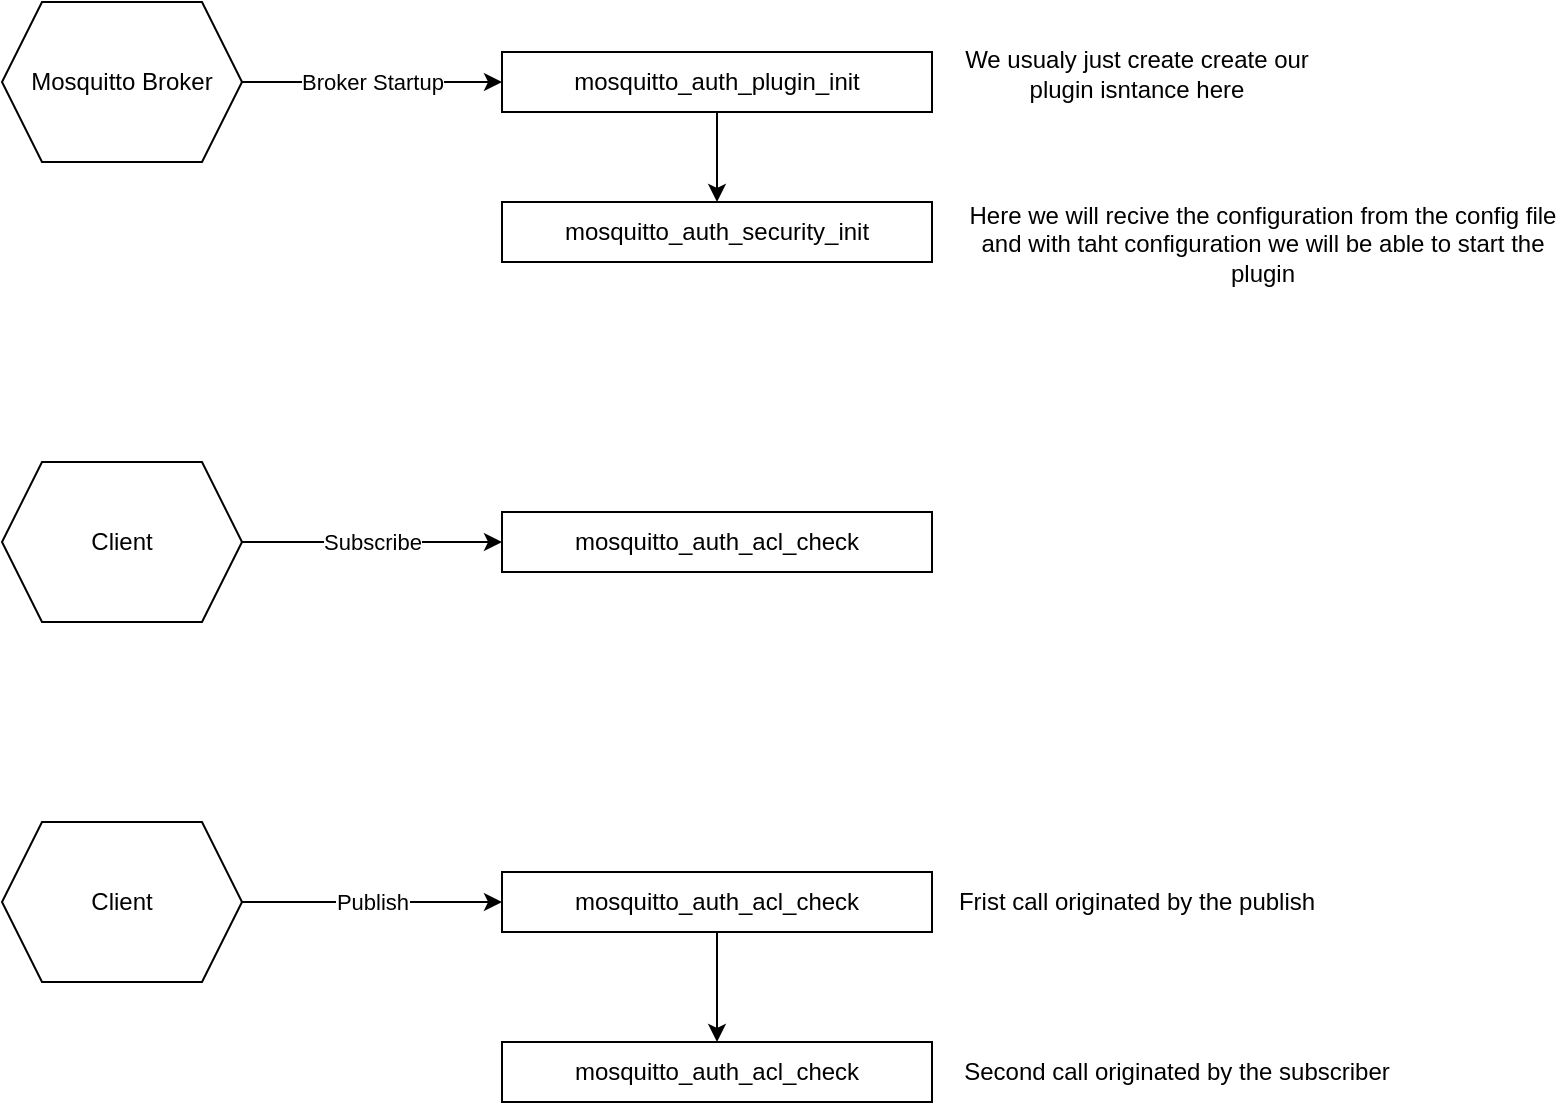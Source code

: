 <mxfile>
    <diagram id="YebFCzxe0x6MdSdicqaU" name="Page-1">
        <mxGraphModel dx="1708" dy="381" grid="0" gridSize="10" guides="1" tooltips="1" connect="1" arrows="1" fold="1" page="1" pageScale="1" pageWidth="850" pageHeight="1100" math="0" shadow="0">
            <root>
                <mxCell id="0"/>
                <mxCell id="1" parent="0"/>
                <mxCell id="17" value="Broker Startup" style="edgeStyle=none;html=1;entryX=0;entryY=0.5;entryDx=0;entryDy=0;" parent="1" source="16" target="18" edge="1">
                    <mxGeometry relative="1" as="geometry">
                        <mxPoint x="260" y="120" as="targetPoint"/>
                    </mxGeometry>
                </mxCell>
                <mxCell id="16" value="Mosquitto Broker" style="shape=hexagon;perimeter=hexagonPerimeter2;whiteSpace=wrap;html=1;fixedSize=1;" parent="1" vertex="1">
                    <mxGeometry x="50" y="80" width="120" height="80" as="geometry"/>
                </mxCell>
                <mxCell id="19" style="edgeStyle=none;html=1;" parent="1" source="18" edge="1">
                    <mxGeometry relative="1" as="geometry">
                        <mxPoint x="407.5" y="180" as="targetPoint"/>
                    </mxGeometry>
                </mxCell>
                <mxCell id="18" value="mosquitto_auth_plugin_init" style="rounded=0;whiteSpace=wrap;html=1;" parent="1" vertex="1">
                    <mxGeometry x="300" y="105" width="215" height="30" as="geometry"/>
                </mxCell>
                <mxCell id="20" value="mosquitto_auth_security_init" style="rounded=0;whiteSpace=wrap;html=1;" parent="1" vertex="1">
                    <mxGeometry x="300" y="180" width="215" height="30" as="geometry"/>
                </mxCell>
                <mxCell id="21" value="Subscribe" style="edgeStyle=none;html=1;entryX=0;entryY=0.5;entryDx=0;entryDy=0;" parent="1" source="22" target="24" edge="1">
                    <mxGeometry relative="1" as="geometry">
                        <mxPoint x="260" y="350" as="targetPoint"/>
                    </mxGeometry>
                </mxCell>
                <mxCell id="22" value="Client" style="shape=hexagon;perimeter=hexagonPerimeter2;whiteSpace=wrap;html=1;fixedSize=1;" parent="1" vertex="1">
                    <mxGeometry x="50" y="310" width="120" height="80" as="geometry"/>
                </mxCell>
                <mxCell id="24" value="mosquitto_auth_acl_check" style="rounded=0;whiteSpace=wrap;html=1;" parent="1" vertex="1">
                    <mxGeometry x="300" y="335" width="215" height="30" as="geometry"/>
                </mxCell>
                <mxCell id="31" value="Publish" style="edgeStyle=none;html=1;entryX=0;entryY=0.5;entryDx=0;entryDy=0;" parent="1" source="32" target="33" edge="1">
                    <mxGeometry relative="1" as="geometry">
                        <mxPoint x="260" y="530" as="targetPoint"/>
                    </mxGeometry>
                </mxCell>
                <mxCell id="32" value="Client" style="shape=hexagon;perimeter=hexagonPerimeter2;whiteSpace=wrap;html=1;fixedSize=1;" parent="1" vertex="1">
                    <mxGeometry x="50" y="490" width="120" height="80" as="geometry"/>
                </mxCell>
                <mxCell id="34" style="edgeStyle=none;html=1;" parent="1" source="33" edge="1">
                    <mxGeometry relative="1" as="geometry">
                        <mxPoint x="407.5" y="600" as="targetPoint"/>
                    </mxGeometry>
                </mxCell>
                <mxCell id="33" value="mosquitto_auth_acl_check" style="rounded=0;whiteSpace=wrap;html=1;" parent="1" vertex="1">
                    <mxGeometry x="300" y="515" width="215" height="30" as="geometry"/>
                </mxCell>
                <mxCell id="35" value="mosquitto_auth_acl_check" style="rounded=0;whiteSpace=wrap;html=1;" parent="1" vertex="1">
                    <mxGeometry x="300" y="600" width="215" height="30" as="geometry"/>
                </mxCell>
                <mxCell id="36" value="Frist call originated by the publish" style="text;html=1;strokeColor=none;fillColor=none;align=center;verticalAlign=middle;whiteSpace=wrap;rounded=0;" parent="1" vertex="1">
                    <mxGeometry x="525" y="515" width="185" height="30" as="geometry"/>
                </mxCell>
                <mxCell id="37" value="Second call originated by the subscriber" style="text;html=1;strokeColor=none;fillColor=none;align=center;verticalAlign=middle;whiteSpace=wrap;rounded=0;" parent="1" vertex="1">
                    <mxGeometry x="525" y="600" width="225" height="30" as="geometry"/>
                </mxCell>
                <mxCell id="38" value="We usualy just create create our plugin isntance here" style="text;html=1;strokeColor=none;fillColor=none;align=center;verticalAlign=middle;whiteSpace=wrap;rounded=0;" vertex="1" parent="1">
                    <mxGeometry x="525" y="101" width="185" height="30" as="geometry"/>
                </mxCell>
                <mxCell id="39" value="Here we will recive the configuration from the config file and with taht configuration we will be able to start the plugin" style="text;html=1;strokeColor=none;fillColor=none;align=center;verticalAlign=middle;whiteSpace=wrap;rounded=0;" vertex="1" parent="1">
                    <mxGeometry x="529" y="183" width="303" height="36" as="geometry"/>
                </mxCell>
            </root>
        </mxGraphModel>
    </diagram>
</mxfile>